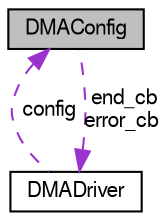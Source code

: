 digraph "DMAConfig"
{
  edge [fontname="FreeSans",fontsize="10",labelfontname="FreeSans",labelfontsize="10"];
  node [fontname="FreeSans",fontsize="10",shape=record];
  Node1 [label="DMAConfig",height=0.2,width=0.4,color="black", fillcolor="grey75", style="filled", fontcolor="black"];
  Node2 -> Node1 [dir="back",color="darkorchid3",fontsize="10",style="dashed",label=" end_cb\nerror_cb" ,fontname="FreeSans"];
  Node2 [label="DMADriver",height=0.2,width=0.4,color="black", fillcolor="white", style="filled",URL="$hal__stm32__dma_8h.html#structDMADriver",tooltip="Structure representing a DMA driver. "];
  Node1 -> Node2 [dir="back",color="darkorchid3",fontsize="10",style="dashed",label=" config" ,fontname="FreeSans"];
}
